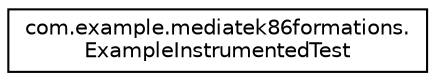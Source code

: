 digraph "Graphical Class Hierarchy"
{
 // LATEX_PDF_SIZE
  edge [fontname="Helvetica",fontsize="10",labelfontname="Helvetica",labelfontsize="10"];
  node [fontname="Helvetica",fontsize="10",shape=record];
  rankdir="LR";
  Node0 [label="com.example.mediatek86formations.\lExampleInstrumentedTest",height=0.2,width=0.4,color="black", fillcolor="white", style="filled",URL="$classcom_1_1example_1_1mediatek86formations_1_1_example_instrumented_test.html",tooltip=" "];
}
